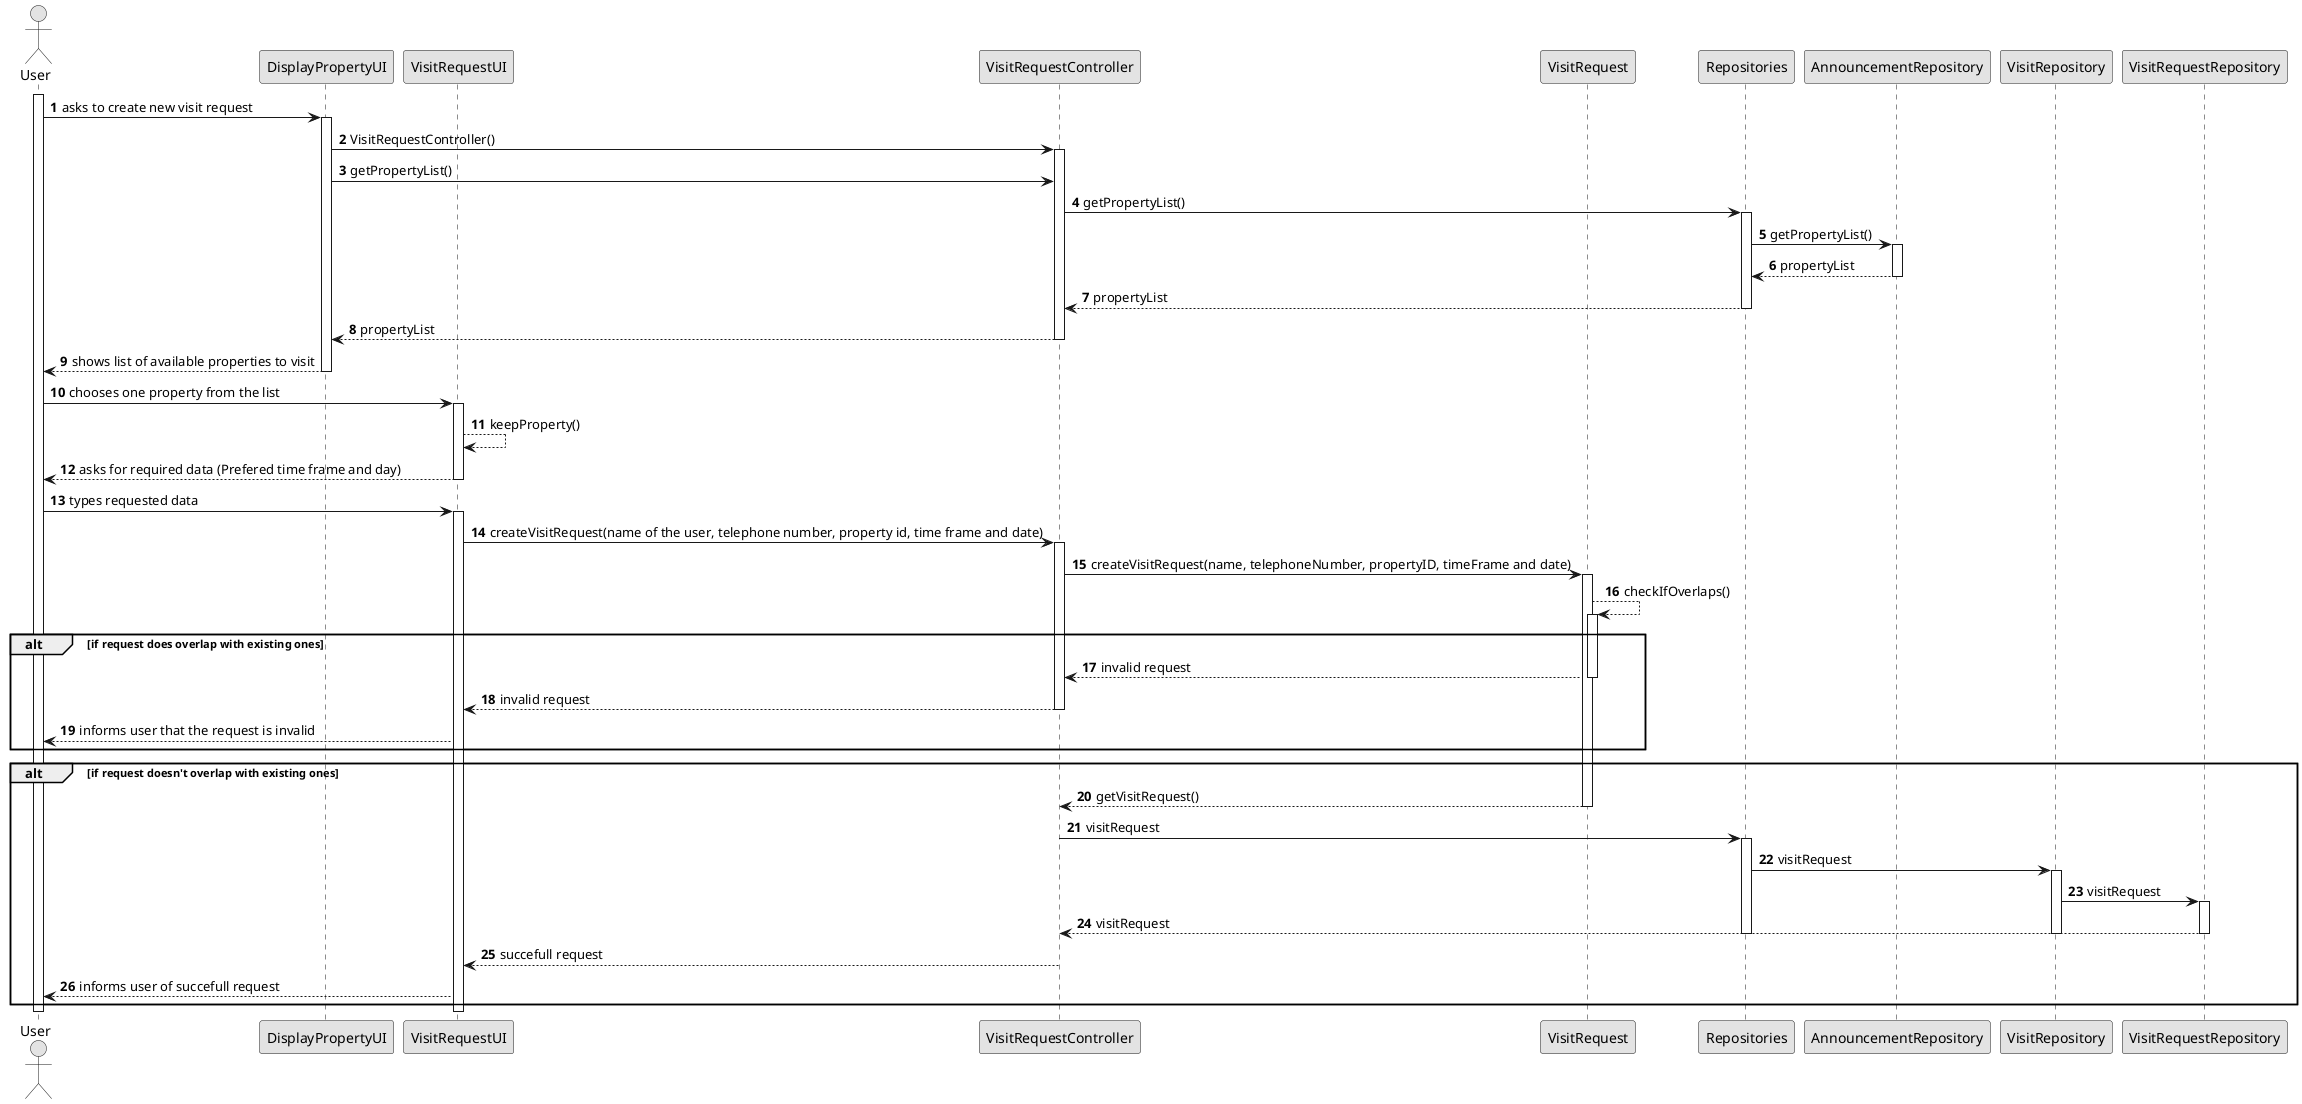 @startuml
skinparam monochrome true
skinparam packageStyle rectangle
skinparam shadowing false

autonumber
actor User as USER
participant DisplayPropertyUI as UI1
participant VisitRequestUI as UI2
participant VisitRequestController as CTRL
participant VisitRequest as VR
participant Repositories as REP
participant AnnouncementRepository as AREP
participant VisitRepository as VREP
participant VisitRequestRepository as VRREP




activate USER

USER -> UI1 : asks to create new visit request

    activate UI1

        UI1 -> CTRL : VisitRequestController()

        activate CTRL

        UI1 -> CTRL : getPropertyList()

            CTRL -> REP : getPropertyList()

            activate REP

                REP -> AREP : getPropertyList()

                activate AREP

                    AREP --> REP : propertyList

                deactivate AREP

                REP --> CTRL : propertyList

            deactivate REP

            CTRL --> UI1 : propertyList

        deactivate CTRL

        UI1 --> USER : shows list of available properties to visit

    deactivate UI1

    USER -> UI2 : chooses one property from the list

    activate UI2

        UI2 --> UI2 : keepProperty()
        UI2 --> USER : asks for required data (Prefered time frame and day)

    deactivate UI2

    USER -> UI2 : types requested data

    activate UI2

        UI2 -> CTRL : createVisitRequest(name of the user, telephone number, property id, time frame and date)

        activate CTRL

            CTRL -> VR : createVisitRequest(name, telephoneNumber, propertyID, timeFrame and date)

            activate VR

                VR --> VR : checkIfOverlaps()

                alt if request does overlap with existing ones

                                    activate VR

                                        VR --> CTRL : invalid request

                                    deactivate VR

                                    CTRL --> UI2 : invalid request

                                    deactivate CTRL

                                    UI2 --> USER : informs user that the request is invalid
                                end


                alt if request doesn't overlap with existing ones

                        VR --> CTRL : getVisitRequest()
                    deactivate VR

                    CTRL -> REP : visitRequest

                    activate REP

                        REP -> VREP : visitRequest

                        activate VREP

                            VREP -> VRREP : visitRequest

                            activate VRREP

                                VRREP --> CTRL : visitRequest

                            deactivate VRREP

                        deactivate VREP

                    deactivate REP

                    CTRL --> UI2 : succefull request

                deactivate CTRL

                UI2 --> USER : informs user of succefull request

                end


            deactivate VR

        deactivate CTRL

    deactivate UI2

deactivate USER

'hide footbox

@enduml